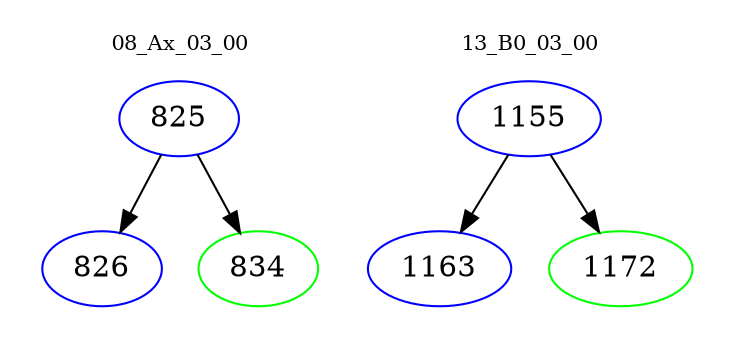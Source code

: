 digraph{
subgraph cluster_0 {
color = white
label = "08_Ax_03_00";
fontsize=10;
T0_825 [label="825", color="blue"]
T0_825 -> T0_826 [color="black"]
T0_826 [label="826", color="blue"]
T0_825 -> T0_834 [color="black"]
T0_834 [label="834", color="green"]
}
subgraph cluster_1 {
color = white
label = "13_B0_03_00";
fontsize=10;
T1_1155 [label="1155", color="blue"]
T1_1155 -> T1_1163 [color="black"]
T1_1163 [label="1163", color="blue"]
T1_1155 -> T1_1172 [color="black"]
T1_1172 [label="1172", color="green"]
}
}
